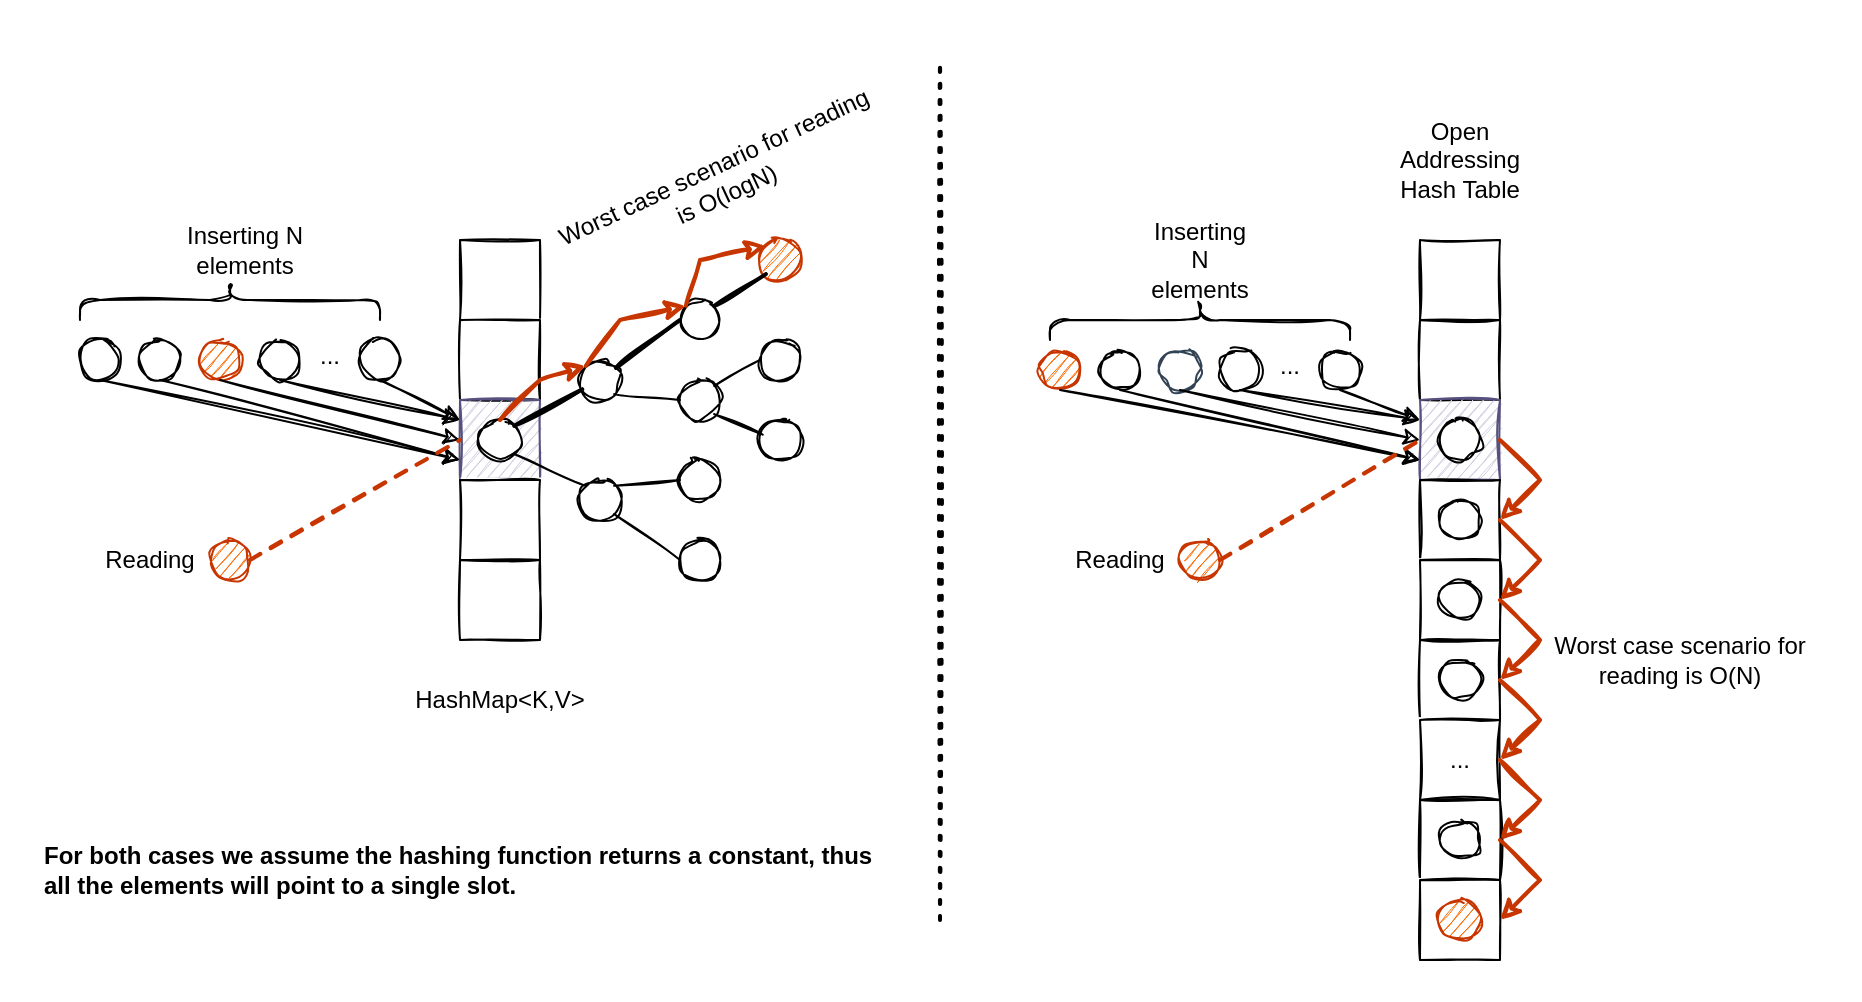 <mxfile version="15.7.3" type="device"><diagram id="Pdq7Q0FF4yooHwcTyi5m" name="Page-1"><mxGraphModel dx="1933" dy="920" grid="1" gridSize="10" guides="1" tooltips="1" connect="1" arrows="1" fold="1" page="1" pageScale="1" pageWidth="827" pageHeight="1169" math="0" shadow="0"><root><mxCell id="0"/><mxCell id="1" parent="0"/><mxCell id="TXfUIHFb0aRqUEE_RJVE-92" value="" style="rounded=0;whiteSpace=wrap;html=1;strokeColor=none;fillColor=none;sketch=1;" parent="1" vertex="1"><mxGeometry x="-110" width="930" height="500" as="geometry"/></mxCell><mxCell id="TXfUIHFb0aRqUEE_RJVE-1" value="" style="rounded=0;whiteSpace=wrap;html=1;sketch=1;" parent="1" vertex="1"><mxGeometry x="120" y="120" width="40" height="40" as="geometry"/></mxCell><mxCell id="TXfUIHFb0aRqUEE_RJVE-2" value="" style="rounded=0;whiteSpace=wrap;html=1;sketch=1;" parent="1" vertex="1"><mxGeometry x="120" y="160" width="40" height="40" as="geometry"/></mxCell><mxCell id="TXfUIHFb0aRqUEE_RJVE-3" value="" style="rounded=0;whiteSpace=wrap;html=1;fillColor=#d0cee2;strokeColor=#56517e;sketch=1;" parent="1" vertex="1"><mxGeometry x="120" y="200" width="40" height="40" as="geometry"/></mxCell><mxCell id="TXfUIHFb0aRqUEE_RJVE-4" value="" style="rounded=0;whiteSpace=wrap;html=1;sketch=1;" parent="1" vertex="1"><mxGeometry x="120" y="240" width="40" height="40" as="geometry"/></mxCell><mxCell id="TXfUIHFb0aRqUEE_RJVE-5" value="" style="rounded=0;whiteSpace=wrap;html=1;sketch=1;" parent="1" vertex="1"><mxGeometry x="120" y="280" width="40" height="40" as="geometry"/></mxCell><mxCell id="TXfUIHFb0aRqUEE_RJVE-9" value="" style="ellipse;whiteSpace=wrap;html=1;aspect=fixed;fillColor=#fa6800;fontColor=#000000;strokeColor=#C73500;sketch=1;" parent="1" vertex="1"><mxGeometry x="-10" y="170" width="20" height="20" as="geometry"/></mxCell><mxCell id="TXfUIHFb0aRqUEE_RJVE-10" value="" style="ellipse;whiteSpace=wrap;html=1;aspect=fixed;sketch=1;" parent="1" vertex="1"><mxGeometry x="20" y="170" width="20" height="20" as="geometry"/></mxCell><mxCell id="TXfUIHFb0aRqUEE_RJVE-11" value="" style="ellipse;whiteSpace=wrap;html=1;aspect=fixed;sketch=1;" parent="1" vertex="1"><mxGeometry x="-40" y="170" width="20" height="20" as="geometry"/></mxCell><mxCell id="TXfUIHFb0aRqUEE_RJVE-12" value="" style="ellipse;whiteSpace=wrap;html=1;aspect=fixed;sketch=1;" parent="1" vertex="1"><mxGeometry x="70" y="170" width="20" height="20" as="geometry"/></mxCell><mxCell id="TXfUIHFb0aRqUEE_RJVE-13" value="" style="ellipse;whiteSpace=wrap;html=1;aspect=fixed;sketch=1;" parent="1" vertex="1"><mxGeometry x="-70" y="170" width="20" height="20" as="geometry"/></mxCell><mxCell id="TXfUIHFb0aRqUEE_RJVE-16" value="" style="endArrow=classic;html=1;rounded=0;exitX=0.5;exitY=1;exitDx=0;exitDy=0;entryX=0;entryY=0.25;entryDx=0;entryDy=0;sketch=1;" parent="1" source="TXfUIHFb0aRqUEE_RJVE-12" target="TXfUIHFb0aRqUEE_RJVE-3" edge="1"><mxGeometry width="50" height="50" relative="1" as="geometry"><mxPoint x="100" y="210" as="sourcePoint"/><mxPoint x="440" y="320" as="targetPoint"/></mxGeometry></mxCell><mxCell id="TXfUIHFb0aRqUEE_RJVE-17" value="" style="endArrow=classic;html=1;rounded=0;exitX=0.5;exitY=1;exitDx=0;exitDy=0;entryX=0;entryY=0.25;entryDx=0;entryDy=0;sketch=1;" parent="1" source="TXfUIHFb0aRqUEE_RJVE-10" target="TXfUIHFb0aRqUEE_RJVE-3" edge="1"><mxGeometry width="50" height="50" relative="1" as="geometry"><mxPoint x="390" y="370" as="sourcePoint"/><mxPoint x="120" y="220" as="targetPoint"/></mxGeometry></mxCell><mxCell id="TXfUIHFb0aRqUEE_RJVE-18" value="" style="endArrow=classic;html=1;rounded=0;exitX=0.5;exitY=1;exitDx=0;exitDy=0;sketch=1;" parent="1" source="TXfUIHFb0aRqUEE_RJVE-9" edge="1"><mxGeometry width="50" height="50" relative="1" as="geometry"><mxPoint x="390" y="370" as="sourcePoint"/><mxPoint x="120" y="220" as="targetPoint"/></mxGeometry></mxCell><mxCell id="TXfUIHFb0aRqUEE_RJVE-19" value="" style="endArrow=classic;html=1;rounded=0;exitX=0.5;exitY=1;exitDx=0;exitDy=0;entryX=0;entryY=0.75;entryDx=0;entryDy=0;sketch=1;" parent="1" source="TXfUIHFb0aRqUEE_RJVE-11" target="TXfUIHFb0aRqUEE_RJVE-3" edge="1"><mxGeometry width="50" height="50" relative="1" as="geometry"><mxPoint x="390" y="370" as="sourcePoint"/><mxPoint x="120" y="220" as="targetPoint"/></mxGeometry></mxCell><mxCell id="TXfUIHFb0aRqUEE_RJVE-21" value="" style="endArrow=classic;html=1;rounded=0;exitX=0.5;exitY=1;exitDx=0;exitDy=0;sketch=1;" parent="1" source="TXfUIHFb0aRqUEE_RJVE-13" edge="1"><mxGeometry width="50" height="50" relative="1" as="geometry"><mxPoint x="390" y="370" as="sourcePoint"/><mxPoint x="120" y="230" as="targetPoint"/></mxGeometry></mxCell><mxCell id="TXfUIHFb0aRqUEE_RJVE-23" value="" style="ellipse;whiteSpace=wrap;html=1;aspect=fixed;fillColor=default;sketch=1;" parent="1" vertex="1"><mxGeometry x="130" y="210" width="20" height="20" as="geometry"/></mxCell><mxCell id="TXfUIHFb0aRqUEE_RJVE-24" value="" style="ellipse;whiteSpace=wrap;html=1;aspect=fixed;fillColor=none;sketch=1;" parent="1" vertex="1"><mxGeometry x="180" y="180" width="20" height="20" as="geometry"/></mxCell><mxCell id="TXfUIHFb0aRqUEE_RJVE-25" value="" style="ellipse;whiteSpace=wrap;html=1;aspect=fixed;fillColor=none;sketch=1;" parent="1" vertex="1"><mxGeometry x="180" y="240" width="20" height="20" as="geometry"/></mxCell><mxCell id="TXfUIHFb0aRqUEE_RJVE-26" value="" style="ellipse;whiteSpace=wrap;html=1;aspect=fixed;strokeColor=#000000;fillColor=none;sketch=1;" parent="1" vertex="1"><mxGeometry x="230" y="150" width="20" height="20" as="geometry"/></mxCell><mxCell id="TXfUIHFb0aRqUEE_RJVE-27" value="" style="ellipse;whiteSpace=wrap;html=1;aspect=fixed;fillColor=none;sketch=1;" parent="1" vertex="1"><mxGeometry x="230" y="190" width="20" height="20" as="geometry"/></mxCell><mxCell id="TXfUIHFb0aRqUEE_RJVE-28" value="" style="ellipse;whiteSpace=wrap;html=1;aspect=fixed;fillColor=none;fontColor=#ffffff;strokeColor=#000000;sketch=1;" parent="1" vertex="1"><mxGeometry x="230" y="270" width="20" height="20" as="geometry"/></mxCell><mxCell id="TXfUIHFb0aRqUEE_RJVE-29" value="" style="ellipse;whiteSpace=wrap;html=1;aspect=fixed;fillColor=none;sketch=1;" parent="1" vertex="1"><mxGeometry x="230" y="230" width="20" height="20" as="geometry"/></mxCell><mxCell id="TXfUIHFb0aRqUEE_RJVE-31" value="" style="endArrow=none;html=1;rounded=0;entryX=1;entryY=0;entryDx=0;entryDy=0;strokeWidth=2;sketch=1;" parent="1" source="TXfUIHFb0aRqUEE_RJVE-24" target="TXfUIHFb0aRqUEE_RJVE-23" edge="1"><mxGeometry width="50" height="50" relative="1" as="geometry"><mxPoint x="40" y="320" as="sourcePoint"/><mxPoint x="90" y="270" as="targetPoint"/></mxGeometry></mxCell><mxCell id="TXfUIHFb0aRqUEE_RJVE-32" value="" style="endArrow=none;html=1;rounded=0;entryX=1;entryY=1;entryDx=0;entryDy=0;exitX=0;exitY=0;exitDx=0;exitDy=0;sketch=1;" parent="1" source="TXfUIHFb0aRqUEE_RJVE-25" target="TXfUIHFb0aRqUEE_RJVE-23" edge="1"><mxGeometry width="50" height="50" relative="1" as="geometry"><mxPoint x="117.071" y="262.929" as="sourcePoint"/><mxPoint x="142.929" y="237.071" as="targetPoint"/></mxGeometry></mxCell><mxCell id="TXfUIHFb0aRqUEE_RJVE-33" value="" style="endArrow=none;html=1;rounded=0;exitX=0;exitY=0.5;exitDx=0;exitDy=0;strokeWidth=2;sketch=1;" parent="1" source="TXfUIHFb0aRqUEE_RJVE-26" target="TXfUIHFb0aRqUEE_RJVE-24" edge="1"><mxGeometry width="50" height="50" relative="1" as="geometry"><mxPoint x="40" y="320" as="sourcePoint"/><mxPoint x="90" y="270" as="targetPoint"/></mxGeometry></mxCell><mxCell id="TXfUIHFb0aRqUEE_RJVE-34" value="" style="endArrow=none;html=1;rounded=0;entryX=1;entryY=1;entryDx=0;entryDy=0;exitX=0;exitY=0.5;exitDx=0;exitDy=0;sketch=1;" parent="1" source="TXfUIHFb0aRqUEE_RJVE-27" target="TXfUIHFb0aRqUEE_RJVE-24" edge="1"><mxGeometry width="50" height="50" relative="1" as="geometry"><mxPoint x="90.0" y="300" as="sourcePoint"/><mxPoint x="102.929" y="277.071" as="targetPoint"/></mxGeometry></mxCell><mxCell id="TXfUIHFb0aRqUEE_RJVE-35" value="" style="endArrow=none;html=1;rounded=0;entryX=1;entryY=1;entryDx=0;entryDy=0;exitX=0;exitY=0.5;exitDx=0;exitDy=0;sketch=1;" parent="1" source="TXfUIHFb0aRqUEE_RJVE-28" target="TXfUIHFb0aRqUEE_RJVE-25" edge="1"><mxGeometry width="50" height="50" relative="1" as="geometry"><mxPoint x="40" y="320" as="sourcePoint"/><mxPoint x="90" y="270" as="targetPoint"/></mxGeometry></mxCell><mxCell id="TXfUIHFb0aRqUEE_RJVE-36" value="" style="endArrow=none;html=1;rounded=0;entryX=1;entryY=0;entryDx=0;entryDy=0;exitX=0;exitY=0.5;exitDx=0;exitDy=0;sketch=1;" parent="1" source="TXfUIHFb0aRqUEE_RJVE-29" target="TXfUIHFb0aRqUEE_RJVE-25" edge="1"><mxGeometry width="50" height="50" relative="1" as="geometry"><mxPoint x="170" y="300" as="sourcePoint"/><mxPoint x="182.929" y="277.071" as="targetPoint"/></mxGeometry></mxCell><mxCell id="TXfUIHFb0aRqUEE_RJVE-41" value="..." style="text;html=1;strokeColor=none;fillColor=none;align=center;verticalAlign=middle;whiteSpace=wrap;rounded=0;sketch=1;" parent="1" vertex="1"><mxGeometry x="30" y="165" width="50" height="25" as="geometry"/></mxCell><mxCell id="TXfUIHFb0aRqUEE_RJVE-42" value="" style="ellipse;whiteSpace=wrap;html=1;aspect=fixed;fillColor=none;sketch=1;" parent="1" vertex="1"><mxGeometry x="270" y="170" width="20" height="20" as="geometry"/></mxCell><mxCell id="TXfUIHFb0aRqUEE_RJVE-43" value="" style="ellipse;whiteSpace=wrap;html=1;aspect=fixed;fillColor=none;sketch=1;" parent="1" vertex="1"><mxGeometry x="270" y="210" width="20" height="20" as="geometry"/></mxCell><mxCell id="TXfUIHFb0aRqUEE_RJVE-44" value="" style="endArrow=none;html=1;rounded=0;entryX=1;entryY=0;entryDx=0;entryDy=0;exitX=0;exitY=0.5;exitDx=0;exitDy=0;sketch=1;" parent="1" source="TXfUIHFb0aRqUEE_RJVE-42" target="TXfUIHFb0aRqUEE_RJVE-27" edge="1"><mxGeometry width="50" height="50" relative="1" as="geometry"><mxPoint x="240" y="210" as="sourcePoint"/><mxPoint x="207.071" y="207.071" as="targetPoint"/></mxGeometry></mxCell><mxCell id="TXfUIHFb0aRqUEE_RJVE-45" value="" style="endArrow=none;html=1;rounded=0;entryX=1;entryY=1;entryDx=0;entryDy=0;exitX=0.067;exitY=0.367;exitDx=0;exitDy=0;exitPerimeter=0;sketch=1;" parent="1" source="TXfUIHFb0aRqUEE_RJVE-43" target="TXfUIHFb0aRqUEE_RJVE-27" edge="1"><mxGeometry width="50" height="50" relative="1" as="geometry"><mxPoint x="280" y="190" as="sourcePoint"/><mxPoint x="257.071" y="202.929" as="targetPoint"/></mxGeometry></mxCell><mxCell id="TXfUIHFb0aRqUEE_RJVE-46" value="" style="ellipse;whiteSpace=wrap;html=1;aspect=fixed;fillColor=#fa6800;fontColor=#000000;strokeColor=#C73500;sketch=1;" parent="1" vertex="1"><mxGeometry x="270" y="120" width="20" height="20" as="geometry"/></mxCell><mxCell id="TXfUIHFb0aRqUEE_RJVE-47" value="" style="endArrow=none;html=1;rounded=0;entryX=1;entryY=0;entryDx=0;entryDy=0;exitX=0;exitY=1;exitDx=0;exitDy=0;strokeWidth=2;sketch=1;" parent="1" source="TXfUIHFb0aRqUEE_RJVE-46" target="TXfUIHFb0aRqUEE_RJVE-26" edge="1"><mxGeometry width="50" height="50" relative="1" as="geometry"><mxPoint x="130" y="290" as="sourcePoint"/><mxPoint x="180" y="240" as="targetPoint"/></mxGeometry></mxCell><mxCell id="TXfUIHFb0aRqUEE_RJVE-48" value="" style="shape=curlyBracket;whiteSpace=wrap;html=1;rounded=1;strokeColor=default;fillColor=#E6E6E6;rotation=90;sketch=1;" parent="1" vertex="1"><mxGeometry x="-5" y="75" width="20" height="150" as="geometry"/></mxCell><mxCell id="TXfUIHFb0aRqUEE_RJVE-49" value="Inserting N elements" style="text;html=1;strokeColor=none;fillColor=none;align=center;verticalAlign=middle;whiteSpace=wrap;rounded=0;sketch=1;" parent="1" vertex="1"><mxGeometry x="-25" y="110" width="75" height="30" as="geometry"/></mxCell><mxCell id="TXfUIHFb0aRqUEE_RJVE-51" value="" style="endArrow=classic;html=1;rounded=0;strokeWidth=2;exitX=0.5;exitY=0;exitDx=0;exitDy=0;entryX=0;entryY=0;entryDx=0;entryDy=0;fillColor=#fa6800;strokeColor=#C73500;sketch=1;" parent="1" source="TXfUIHFb0aRqUEE_RJVE-23" target="TXfUIHFb0aRqUEE_RJVE-24" edge="1"><mxGeometry width="50" height="50" relative="1" as="geometry"><mxPoint x="140" y="205" as="sourcePoint"/><mxPoint x="280" y="100" as="targetPoint"/><Array as="points"><mxPoint x="160" y="190"/></Array></mxGeometry></mxCell><mxCell id="TXfUIHFb0aRqUEE_RJVE-52" value="Worst case scenario for reading is O(logN)" style="text;html=1;strokeColor=none;fillColor=none;align=center;verticalAlign=middle;whiteSpace=wrap;rounded=0;rotation=-25;sketch=1;" parent="1" vertex="1"><mxGeometry x="160" y="75" width="180" height="30" as="geometry"/></mxCell><mxCell id="TXfUIHFb0aRqUEE_RJVE-55" value="HashMap&amp;lt;K,V&amp;gt;" style="text;html=1;strokeColor=none;fillColor=none;align=center;verticalAlign=middle;whiteSpace=wrap;rounded=0;sketch=1;" parent="1" vertex="1"><mxGeometry x="110" y="340" width="60" height="20" as="geometry"/></mxCell><mxCell id="TXfUIHFb0aRqUEE_RJVE-56" value="" style="rounded=0;whiteSpace=wrap;html=1;sketch=1;" parent="1" vertex="1"><mxGeometry x="600" y="120" width="40" height="40" as="geometry"/></mxCell><mxCell id="TXfUIHFb0aRqUEE_RJVE-57" value="" style="rounded=0;whiteSpace=wrap;html=1;sketch=1;" parent="1" vertex="1"><mxGeometry x="600" y="160" width="40" height="40" as="geometry"/></mxCell><mxCell id="TXfUIHFb0aRqUEE_RJVE-58" value="" style="rounded=0;whiteSpace=wrap;html=1;fillColor=#d0cee2;strokeColor=#56517e;sketch=1;" parent="1" vertex="1"><mxGeometry x="600" y="200" width="40" height="40" as="geometry"/></mxCell><mxCell id="TXfUIHFb0aRqUEE_RJVE-59" value="" style="rounded=0;whiteSpace=wrap;html=1;sketch=1;" parent="1" vertex="1"><mxGeometry x="600" y="240" width="40" height="40" as="geometry"/></mxCell><mxCell id="TXfUIHFb0aRqUEE_RJVE-60" value="" style="rounded=0;whiteSpace=wrap;html=1;sketch=1;" parent="1" vertex="1"><mxGeometry x="600" y="280" width="40" height="40" as="geometry"/></mxCell><mxCell id="TXfUIHFb0aRqUEE_RJVE-61" value="Open Addressing Hash Table" style="text;html=1;strokeColor=none;fillColor=none;align=center;verticalAlign=middle;whiteSpace=wrap;rounded=0;sketch=1;" parent="1" vertex="1"><mxGeometry x="590" y="70" width="60" height="20" as="geometry"/></mxCell><mxCell id="TXfUIHFb0aRqUEE_RJVE-62" value="" style="ellipse;whiteSpace=wrap;html=1;aspect=fixed;fillColor=#FFFFFF;fontColor=#ffffff;strokeColor=#314354;sketch=1;" parent="1" vertex="1"><mxGeometry x="470" y="175" width="20" height="20" as="geometry"/></mxCell><mxCell id="TXfUIHFb0aRqUEE_RJVE-63" value="" style="ellipse;whiteSpace=wrap;html=1;aspect=fixed;sketch=1;" parent="1" vertex="1"><mxGeometry x="500" y="175" width="20" height="20" as="geometry"/></mxCell><mxCell id="TXfUIHFb0aRqUEE_RJVE-64" value="" style="ellipse;whiteSpace=wrap;html=1;aspect=fixed;sketch=1;" parent="1" vertex="1"><mxGeometry x="440" y="175" width="20" height="20" as="geometry"/></mxCell><mxCell id="TXfUIHFb0aRqUEE_RJVE-65" value="" style="ellipse;whiteSpace=wrap;html=1;aspect=fixed;sketch=1;" parent="1" vertex="1"><mxGeometry x="550" y="175" width="20" height="20" as="geometry"/></mxCell><mxCell id="TXfUIHFb0aRqUEE_RJVE-66" value="" style="ellipse;whiteSpace=wrap;html=1;aspect=fixed;fillColor=#fa6800;fontColor=#000000;strokeColor=#C73500;sketch=1;" parent="1" vertex="1"><mxGeometry x="410" y="175" width="20" height="20" as="geometry"/></mxCell><mxCell id="TXfUIHFb0aRqUEE_RJVE-67" value="..." style="text;html=1;strokeColor=none;fillColor=none;align=center;verticalAlign=middle;whiteSpace=wrap;rounded=0;sketch=1;" parent="1" vertex="1"><mxGeometry x="510" y="170" width="50" height="25" as="geometry"/></mxCell><mxCell id="TXfUIHFb0aRqUEE_RJVE-68" value="" style="shape=curlyBracket;whiteSpace=wrap;html=1;rounded=1;strokeColor=default;fillColor=#E6E6E6;rotation=90;sketch=1;" parent="1" vertex="1"><mxGeometry x="480" y="85" width="20" height="150" as="geometry"/></mxCell><mxCell id="TXfUIHFb0aRqUEE_RJVE-69" value="Inserting N elements" style="text;html=1;strokeColor=none;fillColor=none;align=center;verticalAlign=middle;whiteSpace=wrap;rounded=0;sketch=1;" parent="1" vertex="1"><mxGeometry x="460" y="115" width="60" height="30" as="geometry"/></mxCell><mxCell id="TXfUIHFb0aRqUEE_RJVE-70" value="" style="rounded=0;whiteSpace=wrap;html=1;sketch=1;" parent="1" vertex="1"><mxGeometry x="600" y="320" width="40" height="40" as="geometry"/></mxCell><mxCell id="TXfUIHFb0aRqUEE_RJVE-71" value="" style="rounded=0;whiteSpace=wrap;html=1;fillColor=#FFFFFF;fontColor=#ffffff;strokeColor=default;sketch=1;" parent="1" vertex="1"><mxGeometry x="600" y="360" width="40" height="40" as="geometry"/></mxCell><mxCell id="TXfUIHFb0aRqUEE_RJVE-72" value="" style="rounded=0;whiteSpace=wrap;html=1;sketch=1;" parent="1" vertex="1"><mxGeometry x="600" y="400" width="40" height="40" as="geometry"/></mxCell><mxCell id="TXfUIHFb0aRqUEE_RJVE-73" value="" style="rounded=0;whiteSpace=wrap;html=1;sketch=1;" parent="1" vertex="1"><mxGeometry x="600" y="440" width="40" height="40" as="geometry"/></mxCell><mxCell id="TXfUIHFb0aRqUEE_RJVE-75" value="" style="endArrow=classic;html=1;rounded=0;strokeWidth=1;exitX=1;exitY=1;exitDx=0;exitDy=0;entryX=0;entryY=0.25;entryDx=0;entryDy=0;sketch=1;" parent="1" source="TXfUIHFb0aRqUEE_RJVE-67" target="TXfUIHFb0aRqUEE_RJVE-58" edge="1"><mxGeometry width="50" height="50" relative="1" as="geometry"><mxPoint x="440" y="250" as="sourcePoint"/><mxPoint x="490" y="200" as="targetPoint"/></mxGeometry></mxCell><mxCell id="TXfUIHFb0aRqUEE_RJVE-76" value="" style="endArrow=classic;html=1;rounded=0;strokeWidth=1;exitX=0;exitY=1;exitDx=0;exitDy=0;entryX=0;entryY=0.25;entryDx=0;entryDy=0;sketch=1;" parent="1" source="TXfUIHFb0aRqUEE_RJVE-67" target="TXfUIHFb0aRqUEE_RJVE-58" edge="1"><mxGeometry width="50" height="50" relative="1" as="geometry"><mxPoint x="570" y="205" as="sourcePoint"/><mxPoint x="610" y="220" as="targetPoint"/></mxGeometry></mxCell><mxCell id="TXfUIHFb0aRqUEE_RJVE-77" value="" style="endArrow=classic;html=1;rounded=0;strokeWidth=1;exitX=0.5;exitY=1;exitDx=0;exitDy=0;entryX=0;entryY=0.5;entryDx=0;entryDy=0;sketch=1;" parent="1" source="TXfUIHFb0aRqUEE_RJVE-62" target="TXfUIHFb0aRqUEE_RJVE-58" edge="1"><mxGeometry width="50" height="50" relative="1" as="geometry"><mxPoint x="440" y="250" as="sourcePoint"/><mxPoint x="490" y="200" as="targetPoint"/></mxGeometry></mxCell><mxCell id="TXfUIHFb0aRqUEE_RJVE-78" value="" style="endArrow=classic;html=1;rounded=0;strokeWidth=1;exitX=0.5;exitY=1;exitDx=0;exitDy=0;entryX=0;entryY=0.75;entryDx=0;entryDy=0;sketch=1;" parent="1" source="TXfUIHFb0aRqUEE_RJVE-64" target="TXfUIHFb0aRqUEE_RJVE-58" edge="1"><mxGeometry width="50" height="50" relative="1" as="geometry"><mxPoint x="440" y="250" as="sourcePoint"/><mxPoint x="490" y="200" as="targetPoint"/></mxGeometry></mxCell><mxCell id="TXfUIHFb0aRqUEE_RJVE-79" value="" style="endArrow=classic;html=1;rounded=0;strokeWidth=1;exitX=0.5;exitY=1;exitDx=0;exitDy=0;entryX=0;entryY=0.75;entryDx=0;entryDy=0;sketch=1;" parent="1" source="TXfUIHFb0aRqUEE_RJVE-66" target="TXfUIHFb0aRqUEE_RJVE-58" edge="1"><mxGeometry width="50" height="50" relative="1" as="geometry"><mxPoint x="440" y="250" as="sourcePoint"/><mxPoint x="490" y="200" as="targetPoint"/></mxGeometry></mxCell><mxCell id="TXfUIHFb0aRqUEE_RJVE-80" value="" style="ellipse;whiteSpace=wrap;html=1;aspect=fixed;sketch=1;" parent="1" vertex="1"><mxGeometry x="610" y="210" width="20" height="20" as="geometry"/></mxCell><mxCell id="TXfUIHFb0aRqUEE_RJVE-81" value="" style="ellipse;whiteSpace=wrap;html=1;aspect=fixed;sketch=1;" parent="1" vertex="1"><mxGeometry x="610" y="250" width="20" height="20" as="geometry"/></mxCell><mxCell id="TXfUIHFb0aRqUEE_RJVE-82" value="" style="ellipse;whiteSpace=wrap;html=1;aspect=fixed;sketch=1;" parent="1" vertex="1"><mxGeometry x="610" y="290" width="20" height="20" as="geometry"/></mxCell><mxCell id="TXfUIHFb0aRqUEE_RJVE-83" value="" style="ellipse;whiteSpace=wrap;html=1;aspect=fixed;sketch=1;" parent="1" vertex="1"><mxGeometry x="610" y="330" width="20" height="20" as="geometry"/></mxCell><mxCell id="TXfUIHFb0aRqUEE_RJVE-84" value="" style="ellipse;whiteSpace=wrap;html=1;aspect=fixed;fillColor=#fa6800;fontColor=#000000;strokeColor=#C73500;sketch=1;" parent="1" vertex="1"><mxGeometry x="610" y="450" width="20" height="20" as="geometry"/></mxCell><mxCell id="TXfUIHFb0aRqUEE_RJVE-89" value="" style="endArrow=classic;html=1;rounded=0;strokeWidth=2;exitX=1;exitY=0.5;exitDx=0;exitDy=0;entryX=1;entryY=0.5;entryDx=0;entryDy=0;fillColor=#fa6800;strokeColor=#C73500;sketch=1;" parent="1" source="TXfUIHFb0aRqUEE_RJVE-58" target="TXfUIHFb0aRqUEE_RJVE-59" edge="1"><mxGeometry width="50" height="50" relative="1" as="geometry"><mxPoint x="650" y="220" as="sourcePoint"/><mxPoint x="790" y="115" as="targetPoint"/><Array as="points"><mxPoint x="660" y="240"/></Array></mxGeometry></mxCell><mxCell id="TXfUIHFb0aRqUEE_RJVE-90" value="Worst case scenario for reading is O(N)" style="text;html=1;strokeColor=none;fillColor=none;align=center;verticalAlign=middle;whiteSpace=wrap;rounded=0;rotation=0;sketch=1;" parent="1" vertex="1"><mxGeometry x="650" y="320" width="160" height="20" as="geometry"/></mxCell><mxCell id="TXfUIHFb0aRqUEE_RJVE-91" value="" style="endArrow=none;dashed=1;html=1;dashPattern=1 3;strokeWidth=2;rounded=0;sketch=1;" parent="1" edge="1"><mxGeometry width="50" height="50" relative="1" as="geometry"><mxPoint x="360" y="460" as="sourcePoint"/><mxPoint x="360" y="30" as="targetPoint"/></mxGeometry></mxCell><mxCell id="TXfUIHFb0aRqUEE_RJVE-94" value="For both cases we assume the hashing function returns a constant, thus all the elements will point to a single slot." style="text;html=1;strokeColor=none;fillColor=none;align=left;verticalAlign=middle;whiteSpace=wrap;rounded=0;fontStyle=1;sketch=1;" parent="1" vertex="1"><mxGeometry x="-90" y="420" width="430" height="30" as="geometry"/></mxCell><mxCell id="TXfUIHFb0aRqUEE_RJVE-96" value="" style="ellipse;whiteSpace=wrap;html=1;aspect=fixed;sketch=1;" parent="1" vertex="1"><mxGeometry x="610" y="410" width="20" height="20" as="geometry"/></mxCell><mxCell id="TXfUIHFb0aRqUEE_RJVE-99" value="" style="endArrow=classic;html=1;rounded=0;strokeWidth=2;exitX=1;exitY=0.5;exitDx=0;exitDy=0;entryX=1;entryY=0.5;entryDx=0;entryDy=0;fillColor=#fa6800;strokeColor=#C73500;sketch=1;" parent="1" source="TXfUIHFb0aRqUEE_RJVE-59" target="TXfUIHFb0aRqUEE_RJVE-60" edge="1"><mxGeometry width="50" height="50" relative="1" as="geometry"><mxPoint x="650" y="230.0" as="sourcePoint"/><mxPoint x="650" y="270" as="targetPoint"/><Array as="points"><mxPoint x="660" y="280"/></Array></mxGeometry></mxCell><mxCell id="TXfUIHFb0aRqUEE_RJVE-100" value="" style="endArrow=classic;html=1;rounded=0;strokeWidth=2;exitX=1;exitY=0.5;exitDx=0;exitDy=0;entryX=1;entryY=0.5;entryDx=0;entryDy=0;fillColor=#fa6800;strokeColor=#C73500;sketch=1;" parent="1" source="TXfUIHFb0aRqUEE_RJVE-60" target="TXfUIHFb0aRqUEE_RJVE-70" edge="1"><mxGeometry width="50" height="50" relative="1" as="geometry"><mxPoint x="650" y="270" as="sourcePoint"/><mxPoint x="650" y="310" as="targetPoint"/><Array as="points"><mxPoint x="660" y="320"/></Array></mxGeometry></mxCell><mxCell id="TXfUIHFb0aRqUEE_RJVE-101" value="" style="endArrow=classic;html=1;rounded=0;strokeWidth=2;exitX=1;exitY=0.5;exitDx=0;exitDy=0;fillColor=#fa6800;strokeColor=#C73500;sketch=1;" parent="1" source="TXfUIHFb0aRqUEE_RJVE-70" edge="1"><mxGeometry width="50" height="50" relative="1" as="geometry"><mxPoint x="650" y="310" as="sourcePoint"/><mxPoint x="640" y="380" as="targetPoint"/><Array as="points"><mxPoint x="660" y="360"/></Array></mxGeometry></mxCell><mxCell id="TXfUIHFb0aRqUEE_RJVE-102" value="" style="endArrow=classic;html=1;rounded=0;strokeWidth=2;entryX=1;entryY=0.5;entryDx=0;entryDy=0;exitX=1;exitY=0.5;exitDx=0;exitDy=0;fillColor=#fa6800;strokeColor=#C73500;sketch=1;" parent="1" source="TXfUIHFb0aRqUEE_RJVE-71" target="TXfUIHFb0aRqUEE_RJVE-72" edge="1"><mxGeometry width="50" height="50" relative="1" as="geometry"><mxPoint x="645" y="373.75" as="sourcePoint"/><mxPoint x="650" y="400" as="targetPoint"/><Array as="points"><mxPoint x="660" y="400"/></Array></mxGeometry></mxCell><mxCell id="TXfUIHFb0aRqUEE_RJVE-103" value="" style="endArrow=classic;html=1;rounded=0;strokeWidth=2;entryX=1;entryY=0.5;entryDx=0;entryDy=0;exitX=1;exitY=0.5;exitDx=0;exitDy=0;fillColor=#fa6800;strokeColor=#C73500;sketch=1;" parent="1" source="TXfUIHFb0aRqUEE_RJVE-72" target="TXfUIHFb0aRqUEE_RJVE-73" edge="1"><mxGeometry width="50" height="50" relative="1" as="geometry"><mxPoint x="650" y="390" as="sourcePoint"/><mxPoint x="650" y="430" as="targetPoint"/><Array as="points"><mxPoint x="660" y="440"/></Array></mxGeometry></mxCell><mxCell id="TXfUIHFb0aRqUEE_RJVE-104" value="..." style="text;html=1;strokeColor=none;fillColor=none;align=center;verticalAlign=middle;whiteSpace=wrap;rounded=0;fontColor=#000000;sketch=1;" parent="1" vertex="1"><mxGeometry x="610" y="375" width="20" height="10" as="geometry"/></mxCell><mxCell id="TXfUIHFb0aRqUEE_RJVE-105" value="" style="endArrow=classic;html=1;rounded=0;strokeWidth=2;exitX=0;exitY=0;exitDx=0;exitDy=0;entryX=0;entryY=0;entryDx=0;entryDy=0;fillColor=#fa6800;strokeColor=#C73500;sketch=1;" parent="1" source="TXfUIHFb0aRqUEE_RJVE-24" target="TXfUIHFb0aRqUEE_RJVE-26" edge="1"><mxGeometry width="50" height="50" relative="1" as="geometry"><mxPoint x="180" y="180" as="sourcePoint"/><mxPoint x="222.929" y="152.929" as="targetPoint"/><Array as="points"><mxPoint x="200" y="160"/></Array></mxGeometry></mxCell><mxCell id="TXfUIHFb0aRqUEE_RJVE-106" value="" style="endArrow=classic;html=1;rounded=0;strokeWidth=2;exitX=0;exitY=0;exitDx=0;exitDy=0;entryX=0;entryY=0;entryDx=0;entryDy=0;fillColor=#fa6800;strokeColor=#C73500;sketch=1;" parent="1" source="TXfUIHFb0aRqUEE_RJVE-26" target="TXfUIHFb0aRqUEE_RJVE-46" edge="1"><mxGeometry width="50" height="50" relative="1" as="geometry"><mxPoint x="192.929" y="192.929" as="sourcePoint"/><mxPoint x="242.929" y="162.929" as="targetPoint"/><Array as="points"><mxPoint x="240" y="130"/></Array></mxGeometry></mxCell><mxCell id="TXfUIHFb0aRqUEE_RJVE-107" value="" style="ellipse;whiteSpace=wrap;html=1;aspect=fixed;fillColor=#fa6800;fontColor=#000000;strokeColor=#C73500;sketch=1;" parent="1" vertex="1"><mxGeometry x="-5" y="270" width="20" height="20" as="geometry"/></mxCell><mxCell id="TXfUIHFb0aRqUEE_RJVE-108" value="Reading" style="text;html=1;strokeColor=none;fillColor=none;align=center;verticalAlign=middle;whiteSpace=wrap;rounded=0;fontColor=#000000;sketch=1;" parent="1" vertex="1"><mxGeometry x="-65" y="265" width="60" height="30" as="geometry"/></mxCell><mxCell id="TXfUIHFb0aRqUEE_RJVE-109" value="" style="endArrow=none;html=1;rounded=0;fontColor=#000000;strokeWidth=2;exitX=1;exitY=0.5;exitDx=0;exitDy=0;entryX=0;entryY=0.5;entryDx=0;entryDy=0;fillColor=#fa6800;strokeColor=#C73500;dashed=1;sketch=1;" parent="1" source="TXfUIHFb0aRqUEE_RJVE-107" target="TXfUIHFb0aRqUEE_RJVE-3" edge="1"><mxGeometry width="50" height="50" relative="1" as="geometry"><mxPoint x="140" y="420" as="sourcePoint"/><mxPoint x="190" y="370" as="targetPoint"/></mxGeometry></mxCell><mxCell id="TXfUIHFb0aRqUEE_RJVE-110" value="" style="ellipse;whiteSpace=wrap;html=1;aspect=fixed;fillColor=#fa6800;fontColor=#000000;strokeColor=#C73500;sketch=1;" parent="1" vertex="1"><mxGeometry x="480" y="270" width="20" height="20" as="geometry"/></mxCell><mxCell id="TXfUIHFb0aRqUEE_RJVE-111" value="Reading" style="text;html=1;strokeColor=none;fillColor=none;align=center;verticalAlign=middle;whiteSpace=wrap;rounded=0;fontColor=#000000;sketch=1;" parent="1" vertex="1"><mxGeometry x="420" y="265" width="60" height="30" as="geometry"/></mxCell><mxCell id="TXfUIHFb0aRqUEE_RJVE-112" value="" style="endArrow=none;html=1;rounded=0;fontColor=#000000;strokeWidth=2;exitX=1;exitY=0.5;exitDx=0;exitDy=0;entryX=0;entryY=0.5;entryDx=0;entryDy=0;fillColor=#fa6800;strokeColor=#C73500;dashed=1;sketch=1;" parent="1" source="TXfUIHFb0aRqUEE_RJVE-110" target="TXfUIHFb0aRqUEE_RJVE-58" edge="1"><mxGeometry width="50" height="50" relative="1" as="geometry"><mxPoint x="25" y="290" as="sourcePoint"/><mxPoint x="130" y="230" as="targetPoint"/></mxGeometry></mxCell></root></mxGraphModel></diagram></mxfile>